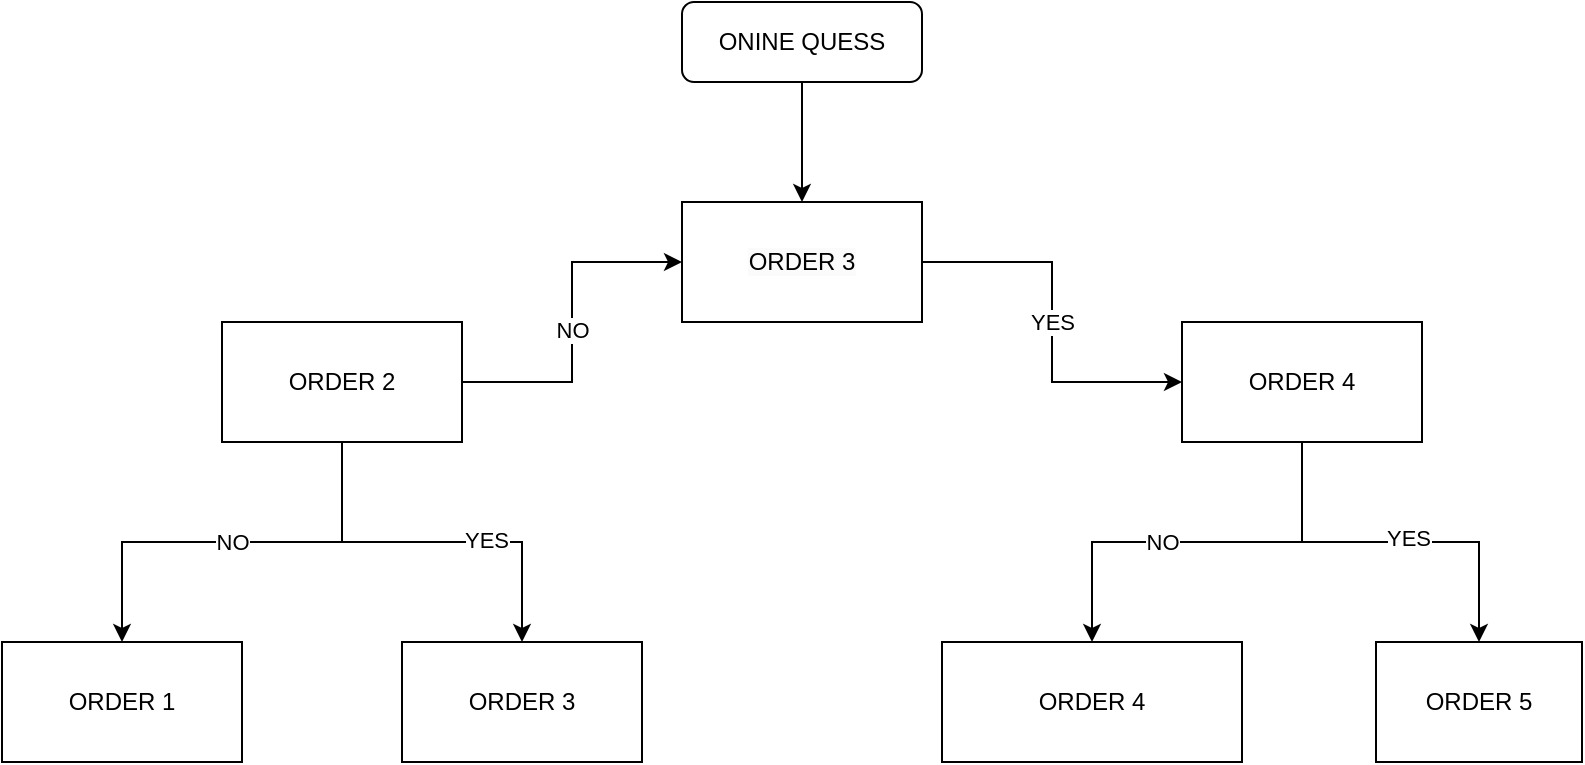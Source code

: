 <mxfile version="20.7.4" type="github"><diagram id="Eh21r6j1GpaxF9dfcC4c" name="Page-1"><mxGraphModel dx="1272" dy="723" grid="1" gridSize="10" guides="1" tooltips="1" connect="1" arrows="1" fold="1" page="1" pageScale="1" pageWidth="827" pageHeight="1169" math="0" shadow="0"><root><mxCell id="0"/><mxCell id="1" parent="0"/><mxCell id="1Bxg7u8tK1HFuSH5qVme-7" value="" style="edgeStyle=orthogonalEdgeStyle;rounded=0;orthogonalLoop=1;jettySize=auto;html=1;" edge="1" parent="1" source="1Bxg7u8tK1HFuSH5qVme-1" target="1Bxg7u8tK1HFuSH5qVme-3"><mxGeometry relative="1" as="geometry"><mxPoint x="360" y="290" as="targetPoint"/></mxGeometry></mxCell><mxCell id="1Bxg7u8tK1HFuSH5qVme-14" value="NO" style="edgeLabel;html=1;align=center;verticalAlign=middle;resizable=0;points=[];" vertex="1" connectable="0" parent="1Bxg7u8tK1HFuSH5qVme-7"><mxGeometry x="-0.044" relative="1" as="geometry"><mxPoint as="offset"/></mxGeometry></mxCell><mxCell id="1Bxg7u8tK1HFuSH5qVme-23" value="NO" style="edgeStyle=orthogonalEdgeStyle;rounded=0;orthogonalLoop=1;jettySize=auto;html=1;exitX=0.5;exitY=1;exitDx=0;exitDy=0;" edge="1" parent="1" source="1Bxg7u8tK1HFuSH5qVme-1" target="1Bxg7u8tK1HFuSH5qVme-8"><mxGeometry relative="1" as="geometry"/></mxCell><mxCell id="1Bxg7u8tK1HFuSH5qVme-25" style="edgeStyle=orthogonalEdgeStyle;rounded=0;orthogonalLoop=1;jettySize=auto;html=1;" edge="1" parent="1" source="1Bxg7u8tK1HFuSH5qVme-1" target="1Bxg7u8tK1HFuSH5qVme-24"><mxGeometry relative="1" as="geometry"/></mxCell><mxCell id="1Bxg7u8tK1HFuSH5qVme-26" value="YES" style="edgeLabel;html=1;align=center;verticalAlign=middle;resizable=0;points=[];" vertex="1" connectable="0" parent="1Bxg7u8tK1HFuSH5qVme-25"><mxGeometry x="0.286" y="1" relative="1" as="geometry"><mxPoint as="offset"/></mxGeometry></mxCell><mxCell id="1Bxg7u8tK1HFuSH5qVme-1" value="ORDER 2" style="rounded=0;whiteSpace=wrap;html=1;" vertex="1" parent="1"><mxGeometry x="140" y="260" width="120" height="60" as="geometry"/></mxCell><mxCell id="1Bxg7u8tK1HFuSH5qVme-16" value="YES" style="edgeStyle=orthogonalEdgeStyle;rounded=0;orthogonalLoop=1;jettySize=auto;html=1;entryX=0;entryY=0.5;entryDx=0;entryDy=0;" edge="1" parent="1" source="1Bxg7u8tK1HFuSH5qVme-3" target="1Bxg7u8tK1HFuSH5qVme-4"><mxGeometry relative="1" as="geometry"/></mxCell><mxCell id="1Bxg7u8tK1HFuSH5qVme-3" value="&lt;meta charset=&quot;utf-8&quot;&gt;&lt;span style=&quot;color: rgb(0, 0, 0); font-family: Helvetica; font-size: 12px; font-style: normal; font-variant-ligatures: normal; font-variant-caps: normal; font-weight: 400; letter-spacing: normal; orphans: 2; text-align: center; text-indent: 0px; text-transform: none; widows: 2; word-spacing: 0px; -webkit-text-stroke-width: 0px; background-color: rgb(251, 251, 251); text-decoration-thickness: initial; text-decoration-style: initial; text-decoration-color: initial; float: none; display: inline !important;&quot;&gt;ORDER 3&lt;/span&gt;" style="whiteSpace=wrap;html=1;" vertex="1" parent="1"><mxGeometry x="370" y="200" width="120" height="60" as="geometry"/></mxCell><mxCell id="1Bxg7u8tK1HFuSH5qVme-17" style="edgeStyle=orthogonalEdgeStyle;rounded=0;orthogonalLoop=1;jettySize=auto;html=1;" edge="1" parent="1" source="1Bxg7u8tK1HFuSH5qVme-4" target="1Bxg7u8tK1HFuSH5qVme-9"><mxGeometry relative="1" as="geometry"/></mxCell><mxCell id="1Bxg7u8tK1HFuSH5qVme-18" value="YES" style="edgeLabel;html=1;align=center;verticalAlign=middle;resizable=0;points=[];" vertex="1" connectable="0" parent="1Bxg7u8tK1HFuSH5qVme-17"><mxGeometry x="0.094" y="2" relative="1" as="geometry"><mxPoint as="offset"/></mxGeometry></mxCell><mxCell id="1Bxg7u8tK1HFuSH5qVme-20" style="edgeStyle=orthogonalEdgeStyle;rounded=0;orthogonalLoop=1;jettySize=auto;html=1;" edge="1" parent="1" source="1Bxg7u8tK1HFuSH5qVme-4" target="1Bxg7u8tK1HFuSH5qVme-19"><mxGeometry relative="1" as="geometry"/></mxCell><mxCell id="1Bxg7u8tK1HFuSH5qVme-21" value="NO" style="edgeLabel;html=1;align=center;verticalAlign=middle;resizable=0;points=[];" vertex="1" connectable="0" parent="1Bxg7u8tK1HFuSH5qVme-20"><mxGeometry x="0.17" relative="1" as="geometry"><mxPoint as="offset"/></mxGeometry></mxCell><mxCell id="1Bxg7u8tK1HFuSH5qVme-4" value="ORDER 4" style="rounded=0;whiteSpace=wrap;html=1;" vertex="1" parent="1"><mxGeometry x="620" y="260" width="120" height="60" as="geometry"/></mxCell><mxCell id="1Bxg7u8tK1HFuSH5qVme-8" value="ORDER 1" style="rounded=0;whiteSpace=wrap;html=1;" vertex="1" parent="1"><mxGeometry x="30" y="420" width="120" height="60" as="geometry"/></mxCell><mxCell id="1Bxg7u8tK1HFuSH5qVme-9" value="ORDER 5" style="rounded=0;whiteSpace=wrap;html=1;" vertex="1" parent="1"><mxGeometry x="717" y="420" width="103" height="60" as="geometry"/></mxCell><mxCell id="1Bxg7u8tK1HFuSH5qVme-27" style="edgeStyle=orthogonalEdgeStyle;rounded=0;orthogonalLoop=1;jettySize=auto;html=1;entryX=0.5;entryY=0;entryDx=0;entryDy=0;" edge="1" parent="1" source="1Bxg7u8tK1HFuSH5qVme-12" target="1Bxg7u8tK1HFuSH5qVme-3"><mxGeometry relative="1" as="geometry"/></mxCell><mxCell id="1Bxg7u8tK1HFuSH5qVme-12" value="ONINE QUESS" style="rounded=1;whiteSpace=wrap;html=1;" vertex="1" parent="1"><mxGeometry x="370" y="100" width="120" height="40" as="geometry"/></mxCell><mxCell id="1Bxg7u8tK1HFuSH5qVme-19" value="ORDER 4" style="rounded=0;whiteSpace=wrap;html=1;" vertex="1" parent="1"><mxGeometry x="500" y="420" width="150" height="60" as="geometry"/></mxCell><mxCell id="1Bxg7u8tK1HFuSH5qVme-24" value="ORDER 3" style="rounded=0;whiteSpace=wrap;html=1;" vertex="1" parent="1"><mxGeometry x="230" y="420" width="120" height="60" as="geometry"/></mxCell></root></mxGraphModel></diagram></mxfile>